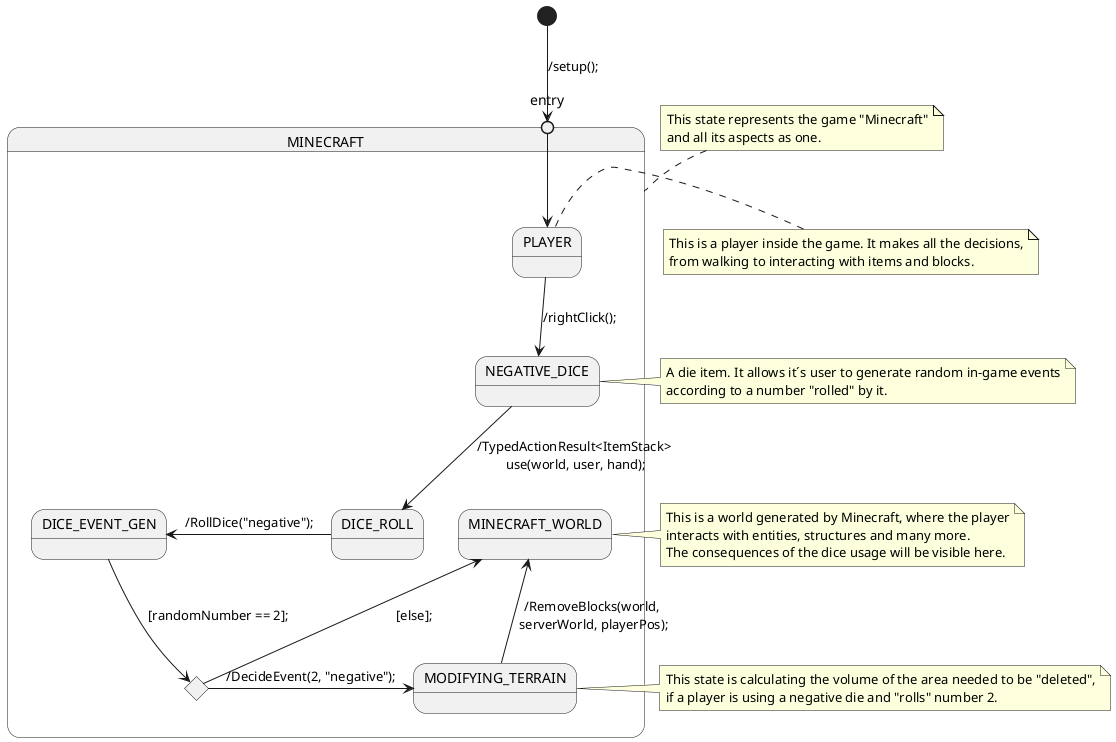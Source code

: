 @startuml
state start         <<start>>

state MINECRAFT {
    state entry     <<entryPoint>>
    state choice    <<choice>>
    state PLAYER
    state NEGATIVE_DICE
    state DICE_ROLL
    state DICE_EVENT_GEN
    state MODIFYING_TERRAIN
    state MINECRAFT_WORLD

    start --> entry: /setup();
    entry --> PLAYER
    PLAYER --> NEGATIVE_DICE: /rightClick();
    NEGATIVE_DICE --> DICE_ROLL: /TypedActionResult<ItemStack> \nuse(world, user, hand);
    DICE_ROLL -right-> DICE_EVENT_GEN: /RollDice("negative");
    DICE_EVENT_GEN --> choice: [randomNumber == 2];
    choice -up-> MINECRAFT_WORLD: [else];
    choice -right-> MODIFYING_TERRAIN: /DecideEvent(2, "negative");
    MODIFYING_TERRAIN -up-> MINECRAFT_WORLD: /RemoveBlocks(world, \nserverWorld, playerPos);
}

note top of MINECRAFT
    This state represents the game "Minecraft"
    and all its aspects as one.
end note

note right of PLAYER
    This is a player inside the game. It makes all the decisions,
    from walking to interacting with items and blocks.
end note

note right of NEGATIVE_DICE
    A die item. It allows it´s user to generate random in-game events
    according to a number "rolled" by it.
end note

note right of MINECRAFT_WORLD
    This is a world generated by Minecraft, where the player
    interacts with entities, structures and many more.
    The consequences of the dice usage will be visible here.
end note

note right of MODIFYING_TERRAIN
    This state is calculating the volume of the area needed to be "deleted",
    if a player is using a negative die and "rolls" number 2.
end note

@enduml